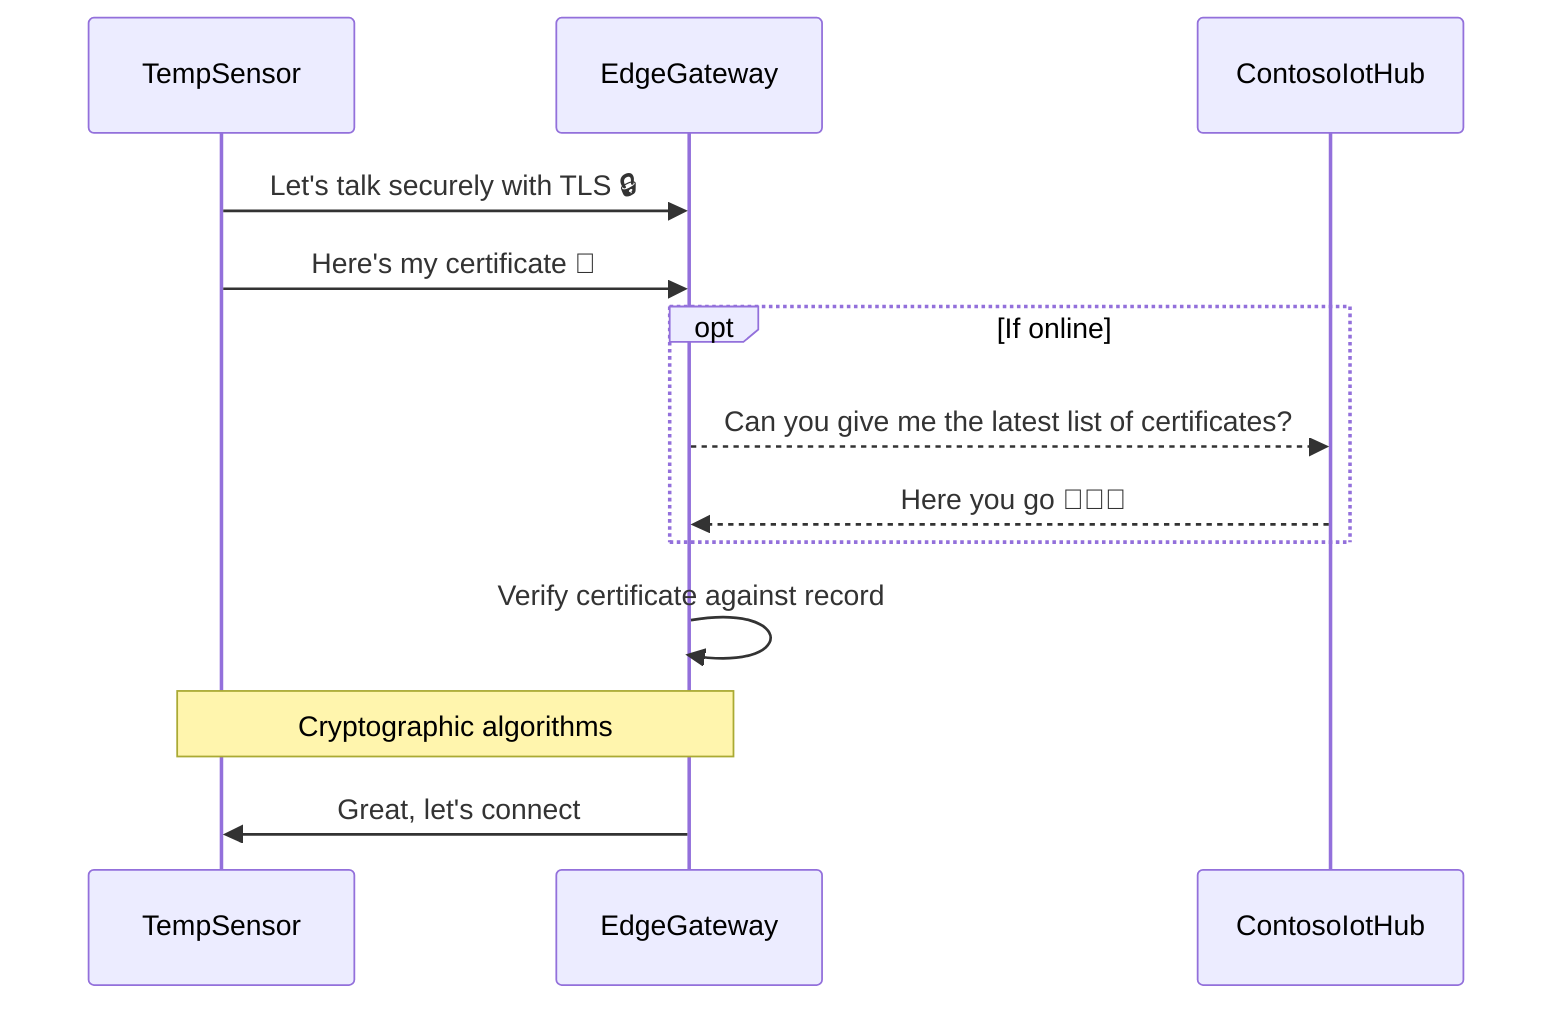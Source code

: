 sequenceDiagram
    participant TempSensor
    participant EdgeGateway
    participant ContosoIotHub
    
    TempSensor->>EdgeGateway: Let's talk securely with TLS 🔒
    TempSensor->>EdgeGateway: Here's my certificate 📜
    opt If online
        EdgeGateway-->>ContosoIotHub: Can you give me the latest list of certificates?
        ContosoIotHub-->>EdgeGateway: Here you go 📜📜📜
    end
    EdgeGateway->>EdgeGateway: Verify certificate against record
    note over TempSensor, EdgeGateway: Cryptographic algorithms
    EdgeGateway->>TempSensor: Great, let's connect